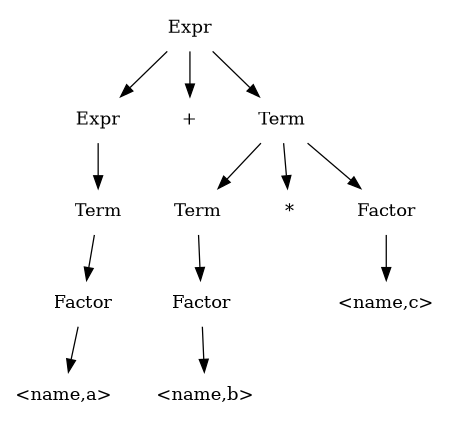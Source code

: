 digraph parsetree {
    size="3,3"
    node [shape = plaintext];
    e1 [label = "Expr"];
    e2 [label = "Expr"];
    t1 [label = "Term"];
    t2 [label = "Term"];
    t3 [label = "Term"];
    f1 [label = "Factor"];
    f2 [label = "Factor"];
    f3 [label = "Factor"];
    e1 -> e2 -> t1 -> f1 -> "<name,a>"
    e1 -> "+"
    e1 -> t2 -> t3 -> f2 -> "<name,b>"
    t2 -> "*"
    t2 -> f3 -> "<name,c>"
    { rank=same; e2 -> "+" -> t2 [style=invis]}
    { rank=same; t3 -> "*" -> f3 [style=invis]}
}
